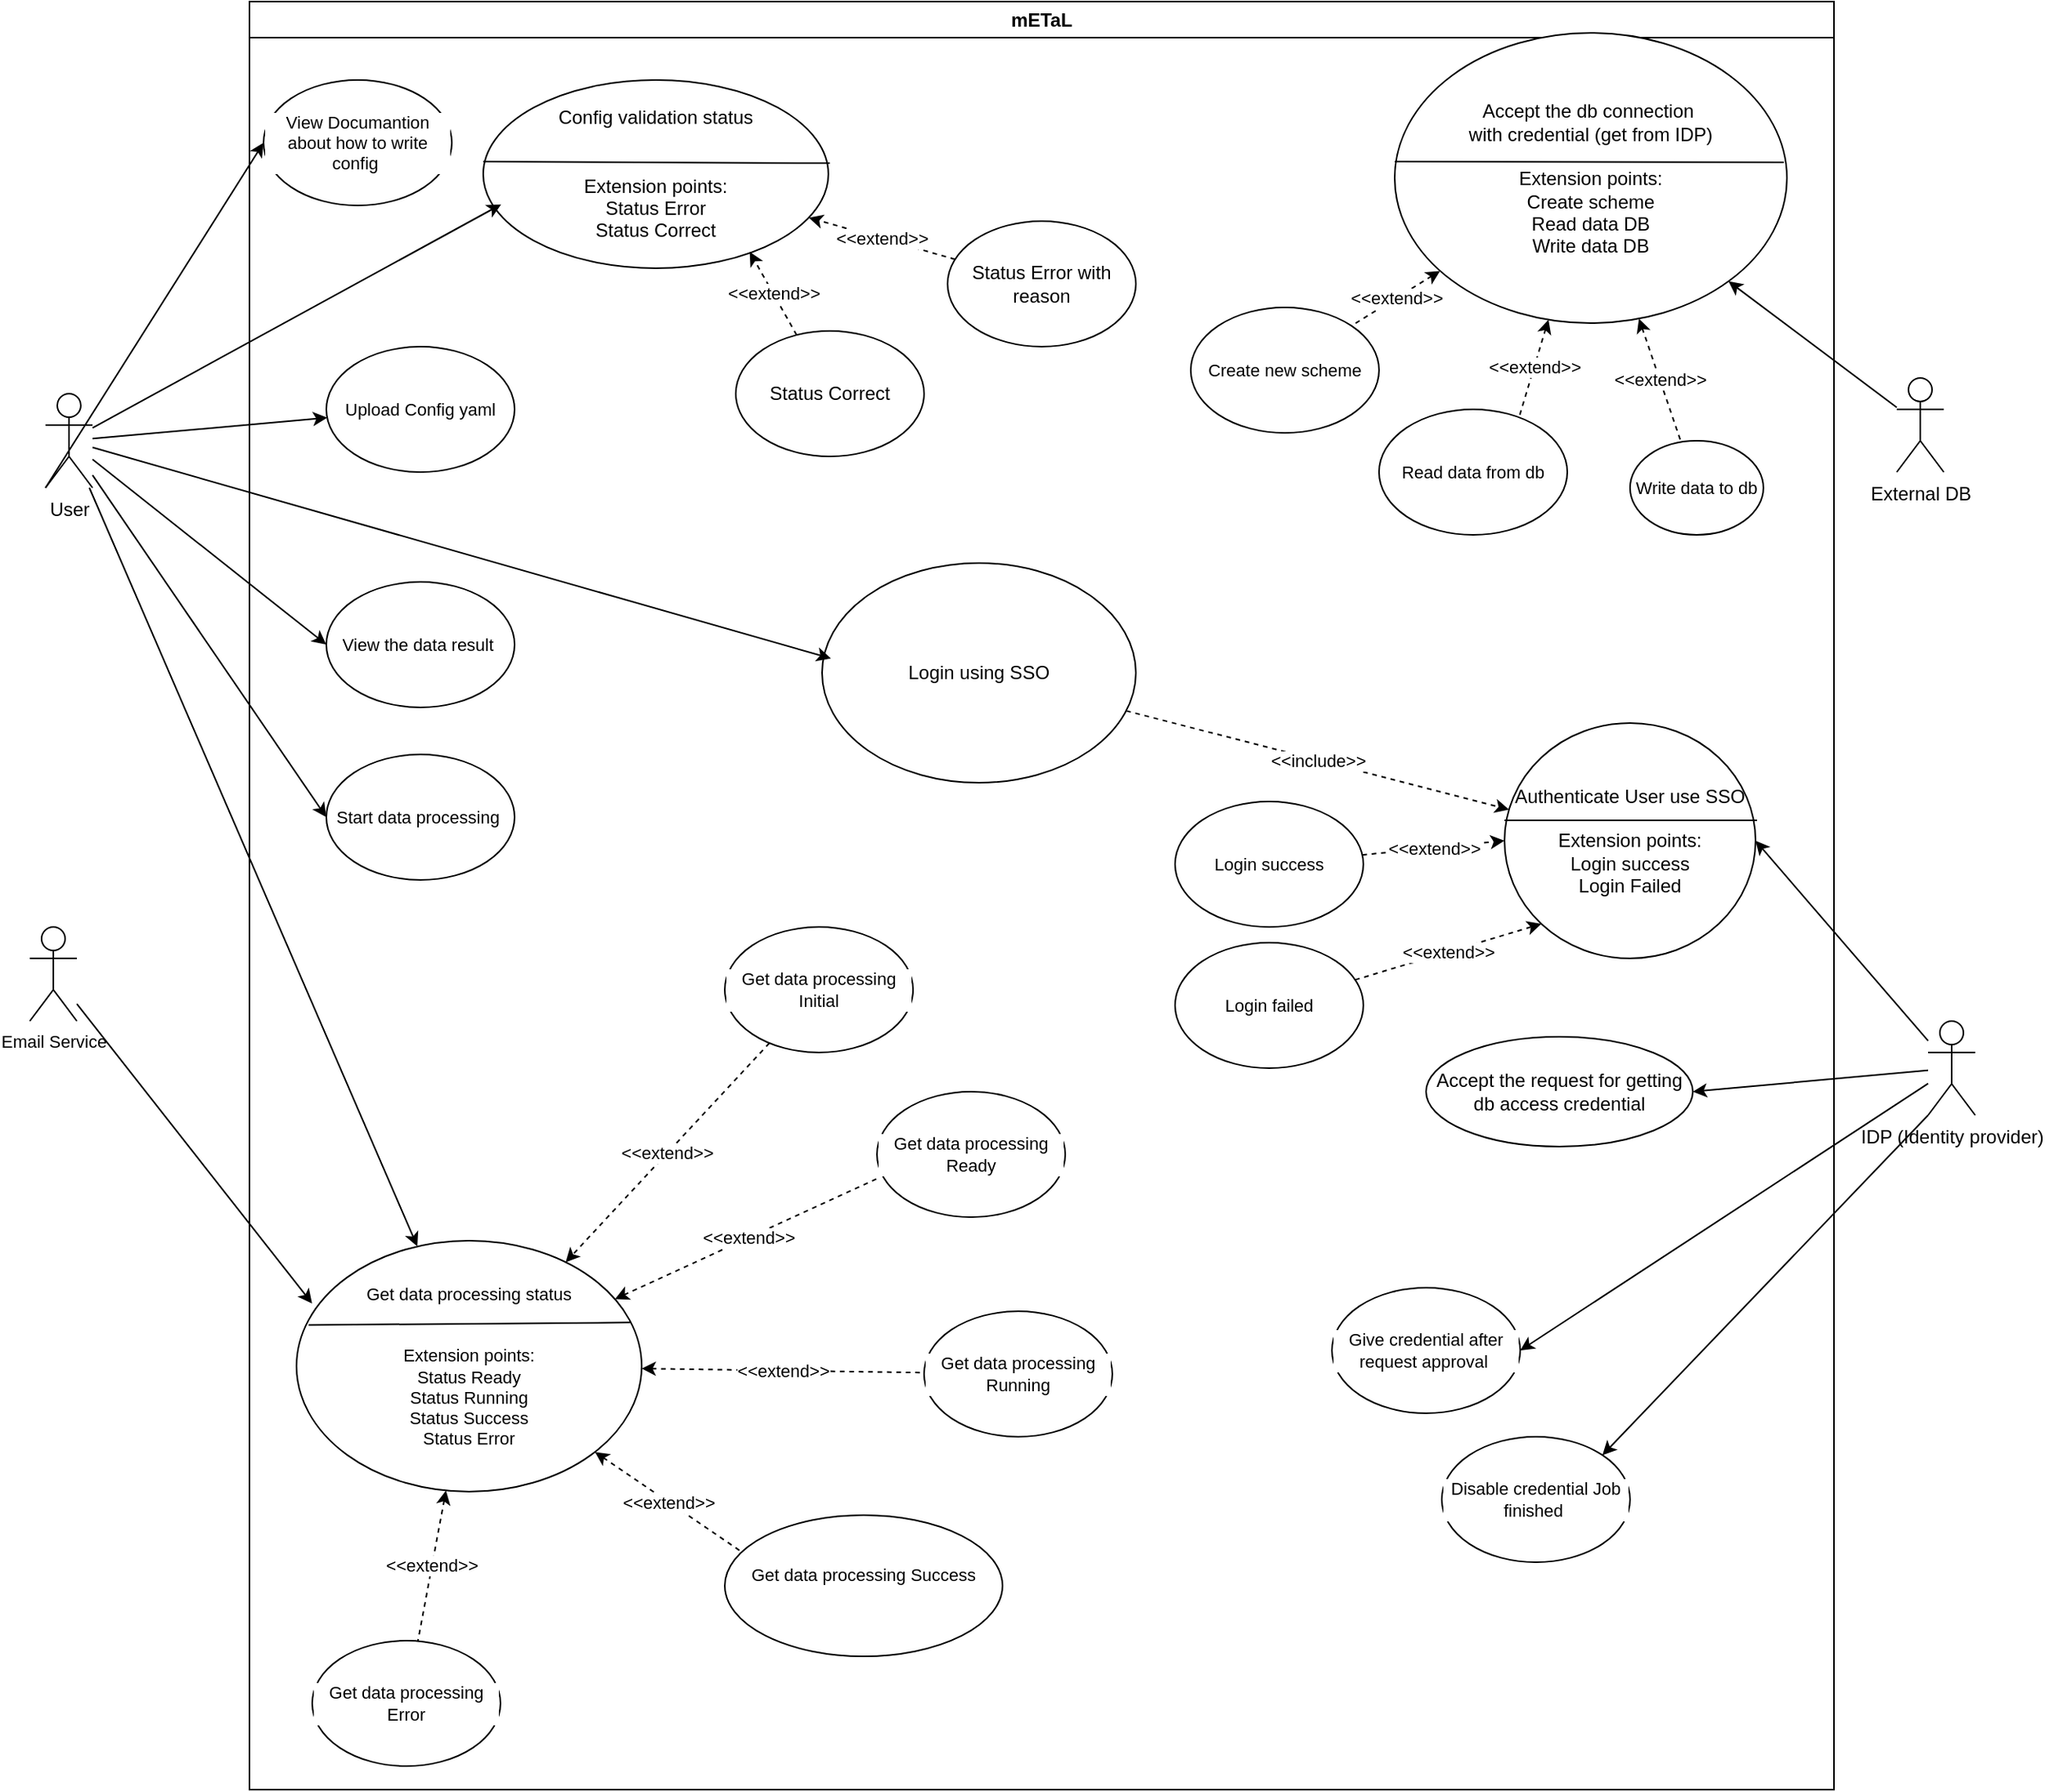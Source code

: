 <mxfile version="24.8.3">
  <diagram name="Страница — 1" id="cJqXJ5Ed3giMan2aD2f0">
    <mxGraphModel dx="3484" dy="-89" grid="1" gridSize="10" guides="1" tooltips="1" connect="1" arrows="1" fold="1" page="1" pageScale="1" pageWidth="827" pageHeight="1169" math="0" shadow="0">
      <root>
        <mxCell id="0" />
        <mxCell id="1" parent="0" />
        <mxCell id="msRSb_NCvaX822lnpC_Y-1" style="edgeStyle=none;shape=connector;rounded=0;orthogonalLoop=1;jettySize=auto;html=1;strokeColor=default;align=center;verticalAlign=middle;fontFamily=Helvetica;fontSize=11;fontColor=default;labelBackgroundColor=default;endArrow=classic;" edge="1" parent="1" source="msRSb_NCvaX822lnpC_Y-5" target="msRSb_NCvaX822lnpC_Y-7">
          <mxGeometry relative="1" as="geometry">
            <mxPoint x="-960" y="2330" as="targetPoint" />
          </mxGeometry>
        </mxCell>
        <mxCell id="msRSb_NCvaX822lnpC_Y-2" style="edgeStyle=none;shape=connector;rounded=0;orthogonalLoop=1;jettySize=auto;html=1;entryX=0;entryY=0.5;entryDx=0;entryDy=0;strokeColor=default;align=center;verticalAlign=middle;fontFamily=Helvetica;fontSize=11;fontColor=default;labelBackgroundColor=default;endArrow=classic;" edge="1" parent="1" source="msRSb_NCvaX822lnpC_Y-5" target="msRSb_NCvaX822lnpC_Y-27">
          <mxGeometry relative="1" as="geometry" />
        </mxCell>
        <mxCell id="msRSb_NCvaX822lnpC_Y-3" style="edgeStyle=none;shape=connector;rounded=0;orthogonalLoop=1;jettySize=auto;html=1;entryX=0;entryY=0.5;entryDx=0;entryDy=0;strokeColor=default;align=center;verticalAlign=middle;fontFamily=Helvetica;fontSize=11;fontColor=default;labelBackgroundColor=default;endArrow=classic;" edge="1" parent="1" source="msRSb_NCvaX822lnpC_Y-5" target="msRSb_NCvaX822lnpC_Y-17">
          <mxGeometry relative="1" as="geometry" />
        </mxCell>
        <mxCell id="msRSb_NCvaX822lnpC_Y-4" style="edgeStyle=none;shape=connector;rounded=0;orthogonalLoop=1;jettySize=auto;html=1;strokeColor=default;align=center;verticalAlign=middle;fontFamily=Helvetica;fontSize=11;fontColor=default;labelBackgroundColor=default;endArrow=classic;" edge="1" parent="1" source="msRSb_NCvaX822lnpC_Y-5" target="msRSb_NCvaX822lnpC_Y-20">
          <mxGeometry relative="1" as="geometry" />
        </mxCell>
        <mxCell id="msRSb_NCvaX822lnpC_Y-5" value="User" style="shape=umlActor;verticalLabelPosition=bottom;verticalAlign=top;html=1;" vertex="1" parent="1">
          <mxGeometry x="-1380" y="2230" width="30" height="60" as="geometry" />
        </mxCell>
        <mxCell id="msRSb_NCvaX822lnpC_Y-6" value="mETaL" style="swimlane;whiteSpace=wrap;html=1;" vertex="1" parent="1">
          <mxGeometry x="-1250" y="1980" width="1010" height="1140" as="geometry" />
        </mxCell>
        <mxCell id="msRSb_NCvaX822lnpC_Y-7" value="Upload Config yaml" style="ellipse;whiteSpace=wrap;html=1;fontFamily=Helvetica;fontSize=11;fontColor=default;labelBackgroundColor=default;" vertex="1" parent="msRSb_NCvaX822lnpC_Y-6">
          <mxGeometry x="49" y="220" width="120" height="80" as="geometry" />
        </mxCell>
        <mxCell id="msRSb_NCvaX822lnpC_Y-8" value="Disable credential Job finished&amp;nbsp;" style="ellipse;whiteSpace=wrap;html=1;fontFamily=Helvetica;fontSize=11;fontColor=default;labelBackgroundColor=default;" vertex="1" parent="msRSb_NCvaX822lnpC_Y-6">
          <mxGeometry x="760" y="915.0" width="120" height="80" as="geometry" />
        </mxCell>
        <mxCell id="msRSb_NCvaX822lnpC_Y-9" value="Authenticate User use SSO&lt;div&gt;&lt;br&gt;&lt;/div&gt;&lt;div&gt;Extension points:&lt;/div&gt;&lt;div&gt;Login success&lt;/div&gt;&lt;div&gt;Login Failed&lt;/div&gt;" style="ellipse;whiteSpace=wrap;html=1;" vertex="1" parent="msRSb_NCvaX822lnpC_Y-6">
          <mxGeometry x="800" y="460" width="160" height="150" as="geometry" />
        </mxCell>
        <mxCell id="msRSb_NCvaX822lnpC_Y-10" value="&amp;lt;&amp;lt;include&amp;gt;&amp;gt;" style="edgeStyle=none;shape=connector;rounded=0;orthogonalLoop=1;jettySize=auto;html=1;strokeColor=default;align=center;verticalAlign=middle;fontFamily=Helvetica;fontSize=11;fontColor=default;labelBackgroundColor=default;endArrow=classic;dashed=1;" edge="1" parent="msRSb_NCvaX822lnpC_Y-6" source="msRSb_NCvaX822lnpC_Y-11" target="msRSb_NCvaX822lnpC_Y-9">
          <mxGeometry relative="1" as="geometry" />
        </mxCell>
        <mxCell id="msRSb_NCvaX822lnpC_Y-11" value="Login using SSO&lt;span style=&quot;caret-color: rgba(0, 0, 0, 0); color: rgba(0, 0, 0, 0); font-family: monospace; font-size: 0px; text-align: start; white-space: nowrap;&quot;&gt;%3CmxGraphModel%3E%3Croot%3E%3CmxCell%20id%3D%220%22%2F%3E%3CmxCell%20id%3D%221%22%20parent%3D%220%22%2F%3E%3CmxCell%20id%3D%222%22%20value%3D%22User%22%20style%3D%22shape%3DumlActor%3BverticalLabelPosition%3Dbottom%3BverticalAlign%3Dtop%3Bhtml%3D1%3B%22%20vertex%3D%221%22%20parent%3D%221%22%3E%3CmxGeometry%20x%3D%22-1380%22%20y%3D%222230%22%20width%3D%2230%22%20height%3D%2260%22%20as%3D%22geometry%22%2F%3E%3C%2FmxCell%3E%3C%2Froot%3E%3C%2FmxGraphModel%3E&lt;/span&gt;" style="ellipse;whiteSpace=wrap;html=1;" vertex="1" parent="msRSb_NCvaX822lnpC_Y-6">
          <mxGeometry x="365" y="358" width="200" height="140" as="geometry" />
        </mxCell>
        <mxCell id="msRSb_NCvaX822lnpC_Y-12" value="Accept the request for getting db access credential" style="ellipse;whiteSpace=wrap;html=1;" vertex="1" parent="msRSb_NCvaX822lnpC_Y-6">
          <mxGeometry x="750" y="660" width="170" height="70" as="geometry" />
        </mxCell>
        <mxCell id="msRSb_NCvaX822lnpC_Y-13" value="&amp;lt;&amp;lt;extend&amp;gt;&amp;gt;" style="edgeStyle=none;shape=connector;rounded=0;orthogonalLoop=1;jettySize=auto;html=1;dashed=1;strokeColor=default;align=center;verticalAlign=middle;fontFamily=Helvetica;fontSize=11;fontColor=default;labelBackgroundColor=default;endArrow=none;startArrow=classic;startFill=1;endFill=0;" edge="1" parent="msRSb_NCvaX822lnpC_Y-6" source="msRSb_NCvaX822lnpC_Y-15" target="msRSb_NCvaX822lnpC_Y-29">
          <mxGeometry relative="1" as="geometry" />
        </mxCell>
        <mxCell id="msRSb_NCvaX822lnpC_Y-14" value="&amp;lt;&amp;lt;extend&amp;gt;&amp;gt;" style="rounded=0;orthogonalLoop=1;jettySize=auto;html=1;dashed=1;startArrow=classic;startFill=1;endArrow=none;endFill=0;entryX=1;entryY=0;entryDx=0;entryDy=0;" edge="1" parent="msRSb_NCvaX822lnpC_Y-6" source="msRSb_NCvaX822lnpC_Y-15" target="msRSb_NCvaX822lnpC_Y-38">
          <mxGeometry x="-0.004" relative="1" as="geometry">
            <mxPoint as="offset" />
          </mxGeometry>
        </mxCell>
        <mxCell id="msRSb_NCvaX822lnpC_Y-15" value="&lt;font style=&quot;font-size: 12px;&quot;&gt;Accept the db connection&amp;nbsp;&lt;/font&gt;&lt;div&gt;&lt;font style=&quot;font-size: 12px;&quot;&gt;with credential (get from IDP)&lt;/font&gt;&lt;div style=&quot;font-size: 12px;&quot;&gt;&lt;font style=&quot;font-size: 12px;&quot;&gt;&lt;br&gt;&lt;/font&gt;&lt;/div&gt;&lt;div style=&quot;font-size: 12px;&quot;&gt;&lt;font style=&quot;font-size: 12px;&quot;&gt;Extension points:&lt;/font&gt;&lt;/div&gt;&lt;div style=&quot;font-size: 12px;&quot;&gt;&lt;font style=&quot;font-size: 12px;&quot;&gt;Create scheme&lt;/font&gt;&lt;/div&gt;&lt;div style=&quot;font-size: 12px;&quot;&gt;&lt;font style=&quot;font-size: 12px;&quot;&gt;Read data DB&lt;/font&gt;&lt;/div&gt;&lt;div style=&quot;font-size: 12px;&quot;&gt;&lt;font style=&quot;font-size: 12px;&quot;&gt;Write data DB&lt;/font&gt;&lt;/div&gt;&lt;/div&gt;" style="ellipse;whiteSpace=wrap;html=1;fontFamily=Helvetica;fontSize=11;fontColor=default;labelBackgroundColor=default;" vertex="1" parent="msRSb_NCvaX822lnpC_Y-6">
          <mxGeometry x="730" y="20" width="250" height="185" as="geometry" />
        </mxCell>
        <mxCell id="msRSb_NCvaX822lnpC_Y-16" value="Give credential after request approval&amp;nbsp;" style="ellipse;whiteSpace=wrap;html=1;fontFamily=Helvetica;fontSize=11;fontColor=default;labelBackgroundColor=default;" vertex="1" parent="msRSb_NCvaX822lnpC_Y-6">
          <mxGeometry x="690" y="820.0" width="120" height="80" as="geometry" />
        </mxCell>
        <mxCell id="msRSb_NCvaX822lnpC_Y-17" value="View the data result&amp;nbsp;" style="ellipse;whiteSpace=wrap;html=1;fontFamily=Helvetica;fontSize=11;fontColor=default;labelBackgroundColor=default;" vertex="1" parent="msRSb_NCvaX822lnpC_Y-6">
          <mxGeometry x="49" y="370" width="120" height="80" as="geometry" />
        </mxCell>
        <mxCell id="msRSb_NCvaX822lnpC_Y-18" value="&amp;lt;&amp;lt;extend&amp;gt;&amp;gt;" style="edgeStyle=none;shape=connector;rounded=0;orthogonalLoop=1;jettySize=auto;html=1;strokeColor=default;align=center;verticalAlign=middle;fontFamily=Helvetica;fontSize=11;fontColor=default;labelBackgroundColor=default;endArrow=none;dashed=1;startArrow=classic;startFill=1;endFill=0;" edge="1" parent="msRSb_NCvaX822lnpC_Y-6" source="msRSb_NCvaX822lnpC_Y-20" target="msRSb_NCvaX822lnpC_Y-22">
          <mxGeometry relative="1" as="geometry" />
        </mxCell>
        <mxCell id="msRSb_NCvaX822lnpC_Y-19" value="&amp;lt;&amp;lt;extend&amp;gt;&amp;gt;" style="edgeStyle=none;shape=connector;rounded=0;orthogonalLoop=1;jettySize=auto;html=1;strokeColor=default;align=center;verticalAlign=middle;fontFamily=Helvetica;fontSize=11;fontColor=default;labelBackgroundColor=default;endArrow=none;dashed=1;startArrow=classic;startFill=1;endFill=0;" edge="1" parent="msRSb_NCvaX822lnpC_Y-6" source="msRSb_NCvaX822lnpC_Y-20" target="msRSb_NCvaX822lnpC_Y-21">
          <mxGeometry x="0.005" relative="1" as="geometry">
            <mxPoint as="offset" />
          </mxGeometry>
        </mxCell>
        <mxCell id="msRSb_NCvaX822lnpC_Y-20" value="Get data processing status&lt;div&gt;&lt;br&gt;&lt;/div&gt;&lt;div&gt;&lt;br&gt;&lt;/div&gt;&lt;div&gt;Extension points:&lt;br&gt;&lt;/div&gt;&lt;div&gt;Status Ready&lt;/div&gt;&lt;div&gt;Status Running&lt;/div&gt;&lt;div&gt;Status Success&lt;/div&gt;&lt;div&gt;Status Error&lt;/div&gt;" style="ellipse;whiteSpace=wrap;html=1;fontFamily=Helvetica;fontSize=11;fontColor=default;labelBackgroundColor=default;" vertex="1" parent="msRSb_NCvaX822lnpC_Y-6">
          <mxGeometry x="30" y="790" width="220" height="160" as="geometry" />
        </mxCell>
        <mxCell id="msRSb_NCvaX822lnpC_Y-21" value="Get data processing Running" style="ellipse;whiteSpace=wrap;html=1;fontFamily=Helvetica;fontSize=11;fontColor=default;labelBackgroundColor=default;" vertex="1" parent="msRSb_NCvaX822lnpC_Y-6">
          <mxGeometry x="430" y="835" width="120" height="80" as="geometry" />
        </mxCell>
        <mxCell id="msRSb_NCvaX822lnpC_Y-22" value="Get data processing Error&lt;span style=&quot;caret-color: rgba(0, 0, 0, 0); color: rgba(0, 0, 0, 0); font-family: monospace; font-size: 0px; text-align: start; white-space: nowrap; background-color: rgb(251, 251, 251);&quot;&gt;%3CmxGraphModel%3E%3Croot%3E%3CmxCell%20id%3D%220%22%2F%3E%3CmxCell%20id%3D%221%22%20parent%3D%220%22%2F%3E%3CmxCell%20id%3D%222%22%20value%3D%22Get%20data%20processing%20status%22%20style%3D%22ellipse%3BwhiteSpace%3Dwrap%3Bhtml%3D1%3BfontFamily%3DHelvetica%3BfontSize%3D11%3BfontColor%3Ddefault%3BlabelBackgroundColor%3Ddefault%3B%22%20vertex%3D%221%22%20parent%3D%221%22%3E%3CmxGeometry%20x%3D%22-1210%22%20y%3D%222620%22%20width%3D%22120%22%20height%3D%2280%22%20as%3D%22geometry%22%2F%3E%3C%2FmxCell%3E%3C%2Froot%3E%3C%2FmxGraphModel%3E&lt;/span&gt;" style="ellipse;whiteSpace=wrap;html=1;fontFamily=Helvetica;fontSize=11;fontColor=default;labelBackgroundColor=default;" vertex="1" parent="msRSb_NCvaX822lnpC_Y-6">
          <mxGeometry x="40" y="1045" width="120" height="80" as="geometry" />
        </mxCell>
        <mxCell id="msRSb_NCvaX822lnpC_Y-23" value="Get data processing Ready" style="ellipse;whiteSpace=wrap;html=1;fontFamily=Helvetica;fontSize=11;fontColor=default;labelBackgroundColor=default;" vertex="1" parent="msRSb_NCvaX822lnpC_Y-6">
          <mxGeometry x="400" y="695" width="120" height="80" as="geometry" />
        </mxCell>
        <mxCell id="msRSb_NCvaX822lnpC_Y-24" value="Get data processing Success&lt;div&gt;&lt;span style=&quot;caret-color: rgba(0, 0, 0, 0); color: rgba(0, 0, 0, 0); font-family: monospace; font-size: 0px; text-align: start; white-space: nowrap; background-color: rgb(251, 251, 251);&quot;&gt;%3CmxGraphModel%3E%3Croot%3E%3CmxCell%20id%3D%220%22%2F%3E%3CmxCell%20id%3D%221%22%20parent%3D%220%22%2F%3E%3CmxCell%20id%3D%222%22%20value%3D%22Get%20data%20processing%20status%22%20style%3D%22ellipse%3BwhiteSpace%3Dwrap%3Bhtml%3D1%3BfontFamily%3DHelvetica%3BfontSize%3D11%3BfontColor%3Ddefault%3BlabelBackgroundColor%3Ddefault%3B%22%20vertex%3D%221%22%20parent%3D%221%22%3E%3CmxGeometry%20x%3D%22-1210%22%20y%3D%222620%22%20width%3D%22120%22%20height%3D%2280%22%20as%3D%22geometry%22%2F%3E%3C%2FmxCell%3E%3C%2Froot%3E%3C%2FmxGraphModel%3E&lt;/span&gt;&lt;/div&gt;" style="ellipse;whiteSpace=wrap;html=1;fontFamily=Helvetica;fontSize=11;fontColor=default;labelBackgroundColor=default;" vertex="1" parent="msRSb_NCvaX822lnpC_Y-6">
          <mxGeometry x="303" y="965" width="177" height="90" as="geometry" />
        </mxCell>
        <mxCell id="msRSb_NCvaX822lnpC_Y-25" value="&amp;lt;&amp;lt;extend&amp;gt;&amp;gt;" style="edgeStyle=none;shape=connector;rounded=0;orthogonalLoop=1;jettySize=auto;html=1;entryX=0.066;entryY=0.267;entryDx=0;entryDy=0;entryPerimeter=0;strokeColor=default;align=center;verticalAlign=middle;fontFamily=Helvetica;fontSize=11;fontColor=default;labelBackgroundColor=default;endArrow=none;dashed=1;startArrow=classic;startFill=1;endFill=0;" edge="1" parent="msRSb_NCvaX822lnpC_Y-6" source="msRSb_NCvaX822lnpC_Y-20" target="msRSb_NCvaX822lnpC_Y-24">
          <mxGeometry relative="1" as="geometry" />
        </mxCell>
        <mxCell id="msRSb_NCvaX822lnpC_Y-26" value="&amp;lt;&amp;lt;extend&amp;gt;&amp;gt;" style="edgeStyle=none;shape=connector;rounded=0;orthogonalLoop=1;jettySize=auto;html=1;entryX=0.018;entryY=0.681;entryDx=0;entryDy=0;entryPerimeter=0;strokeColor=default;align=center;verticalAlign=middle;fontFamily=Helvetica;fontSize=11;fontColor=default;labelBackgroundColor=default;endArrow=none;dashed=1;startArrow=classic;startFill=1;endFill=0;" edge="1" parent="msRSb_NCvaX822lnpC_Y-6" source="msRSb_NCvaX822lnpC_Y-20" target="msRSb_NCvaX822lnpC_Y-23">
          <mxGeometry x="0.003" relative="1" as="geometry">
            <mxPoint as="offset" />
          </mxGeometry>
        </mxCell>
        <mxCell id="msRSb_NCvaX822lnpC_Y-27" value="Start data processing&amp;nbsp;" style="ellipse;whiteSpace=wrap;html=1;fontFamily=Helvetica;fontSize=11;fontColor=default;labelBackgroundColor=default;" vertex="1" parent="msRSb_NCvaX822lnpC_Y-6">
          <mxGeometry x="49" y="480" width="120" height="80" as="geometry" />
        </mxCell>
        <mxCell id="msRSb_NCvaX822lnpC_Y-28" value="Read data from db" style="ellipse;whiteSpace=wrap;html=1;fontFamily=Helvetica;fontSize=11;fontColor=default;labelBackgroundColor=default;" vertex="1" parent="msRSb_NCvaX822lnpC_Y-6">
          <mxGeometry x="720" y="260" width="120" height="80" as="geometry" />
        </mxCell>
        <mxCell id="msRSb_NCvaX822lnpC_Y-29" value="Write data to db" style="ellipse;whiteSpace=wrap;html=1;fontFamily=Helvetica;fontSize=11;fontColor=default;labelBackgroundColor=default;" vertex="1" parent="msRSb_NCvaX822lnpC_Y-6">
          <mxGeometry x="880" y="280" width="85" height="60" as="geometry" />
        </mxCell>
        <mxCell id="msRSb_NCvaX822lnpC_Y-30" value="&amp;lt;&amp;lt;extend&amp;gt;&amp;gt;" style="edgeStyle=none;shape=connector;rounded=0;orthogonalLoop=1;jettySize=auto;html=1;entryX=0.748;entryY=0.043;entryDx=0;entryDy=0;entryPerimeter=0;dashed=1;strokeColor=default;align=center;verticalAlign=middle;fontFamily=Helvetica;fontSize=11;fontColor=default;labelBackgroundColor=default;endArrow=none;startArrow=classic;startFill=1;endFill=0;" edge="1" parent="msRSb_NCvaX822lnpC_Y-6" source="msRSb_NCvaX822lnpC_Y-15" target="msRSb_NCvaX822lnpC_Y-28">
          <mxGeometry relative="1" as="geometry" />
        </mxCell>
        <mxCell id="msRSb_NCvaX822lnpC_Y-31" value="Config validation status&lt;div&gt;&lt;span style=&quot;caret-color: rgba(0, 0, 0, 0); color: rgba(0, 0, 0, 0); font-family: monospace; font-size: 0px; text-align: start; white-space: nowrap;&quot;&gt;%3CmxGraphModel%3E%3Croot%3E%3CmxCell%20id%3D%220%22%2F%3E%3CmxCell%20id%3D%221%22%20parent%3D%220%22%2F%3E%3CmxCell%20id%3D%222%22%20value%3D%22%22%20style%3D%22endArrow%3Dnone%3Bhtml%3D1%3Brounded%3D0%3BexitX%3D0.035%3BexitY%3D0.336%3BexitDx%3D0%3BexitDy%3D0%3BentryX%3D0.967%3BentryY%3D0.326%3BentryDx%3D0%3BentryDy%3D0%3BexitPerimeter%3D0%3BentryPerimeter%3D0%3B%22%20edge%3D%221%22%20parent%3D%221%22%3E%3CmxGeometry%20width%3D%2250%22%20height%3D%2250%22%20relative%3D%221%22%20as%3D%22geometry%22%3E%3CmxPoint%20x%3D%22-1192%22%20y%3D%222619%22%20as%3D%22sourcePoint%22%2F%3E%3CmxPoint%20x%3D%22-987%22%20y%3D%222617%22%20as%3D%22targetPoint%22%2F%3E%3C%2FmxGeometry%3E%3C%2FmxCell%3E%3C%2Froot%3E%3C%2FmxGraphModel%3E&lt;/span&gt;&lt;br&gt;&lt;/div&gt;&lt;div&gt;&lt;span style=&quot;caret-color: rgba(0, 0, 0, 0); color: rgba(0, 0, 0, 0); font-family: monospace; font-size: 0px; text-align: start; white-space: nowrap;&quot;&gt;&lt;br&gt;&lt;/span&gt;&lt;/div&gt;&lt;div&gt;Extension points:&lt;/div&gt;&lt;div&gt;Status Error&lt;/div&gt;&lt;div&gt;Status Correct&lt;/div&gt;" style="ellipse;whiteSpace=wrap;html=1;" vertex="1" parent="msRSb_NCvaX822lnpC_Y-6">
          <mxGeometry x="149" y="50" width="220" height="120" as="geometry" />
        </mxCell>
        <mxCell id="msRSb_NCvaX822lnpC_Y-32" value="" style="endArrow=none;html=1;rounded=0;exitX=0.035;exitY=0.336;exitDx=0;exitDy=0;entryX=0.967;entryY=0.326;entryDx=0;entryDy=0;exitPerimeter=0;entryPerimeter=0;" edge="1" parent="msRSb_NCvaX822lnpC_Y-6" source="msRSb_NCvaX822lnpC_Y-20" target="msRSb_NCvaX822lnpC_Y-20">
          <mxGeometry width="50" height="50" relative="1" as="geometry">
            <mxPoint x="300" y="795" as="sourcePoint" />
            <mxPoint x="350" y="745" as="targetPoint" />
          </mxGeometry>
        </mxCell>
        <mxCell id="msRSb_NCvaX822lnpC_Y-33" value="Status Correct" style="ellipse;whiteSpace=wrap;html=1;" vertex="1" parent="msRSb_NCvaX822lnpC_Y-6">
          <mxGeometry x="310" y="210" width="120" height="80" as="geometry" />
        </mxCell>
        <mxCell id="msRSb_NCvaX822lnpC_Y-34" value="&lt;span style=&quot;caret-color: rgb(0, 0, 0); color: rgb(0, 0, 0); font-family: Helvetica; font-size: 11px; font-style: normal; font-variant-caps: normal; font-weight: 400; letter-spacing: normal; orphans: auto; text-align: center; text-indent: 0px; text-transform: none; white-space: nowrap; widows: auto; word-spacing: 0px; -webkit-text-stroke-width: 0px; background-color: rgb(255, 255, 255); text-decoration: none; display: inline !important; float: none;&quot;&gt;&amp;lt;&amp;lt;extend&amp;gt;&amp;gt;&lt;/span&gt;" style="edgeStyle=none;shape=connector;rounded=0;orthogonalLoop=1;jettySize=auto;html=1;strokeColor=default;align=center;verticalAlign=middle;fontFamily=Helvetica;fontSize=11;fontColor=default;labelBackgroundColor=default;endArrow=classic;dashed=1;" edge="1" parent="msRSb_NCvaX822lnpC_Y-6" source="msRSb_NCvaX822lnpC_Y-35" target="msRSb_NCvaX822lnpC_Y-31">
          <mxGeometry relative="1" as="geometry" />
        </mxCell>
        <mxCell id="msRSb_NCvaX822lnpC_Y-35" value="Status Error with reason" style="ellipse;whiteSpace=wrap;html=1;" vertex="1" parent="msRSb_NCvaX822lnpC_Y-6">
          <mxGeometry x="445" y="140" width="120" height="80" as="geometry" />
        </mxCell>
        <mxCell id="msRSb_NCvaX822lnpC_Y-36" value="&lt;span style=&quot;caret-color: rgb(0, 0, 0); color: rgb(0, 0, 0); font-family: Helvetica; font-size: 11px; font-style: normal; font-variant-caps: normal; font-weight: 400; letter-spacing: normal; orphans: auto; text-align: center; text-indent: 0px; text-transform: none; white-space: nowrap; widows: auto; word-spacing: 0px; -webkit-text-stroke-width: 0px; background-color: rgb(255, 255, 255); text-decoration: none; display: inline !important; float: none;&quot;&gt;&amp;lt;&amp;lt;extend&amp;gt;&amp;gt;&lt;/span&gt;" style="rounded=0;orthogonalLoop=1;jettySize=auto;html=1;entryX=0.772;entryY=0.913;entryDx=0;entryDy=0;entryPerimeter=0;dashed=1;" edge="1" parent="msRSb_NCvaX822lnpC_Y-6" source="msRSb_NCvaX822lnpC_Y-33" target="msRSb_NCvaX822lnpC_Y-31">
          <mxGeometry relative="1" as="geometry" />
        </mxCell>
        <mxCell id="msRSb_NCvaX822lnpC_Y-37" value="" style="ellipse;whiteSpace=wrap;html=1;align=center;aspect=fixed;fillColor=none;strokeColor=none;resizable=0;perimeter=centerPerimeter;rotatable=0;allowArrows=0;points=[];outlineConnect=1;" vertex="1" parent="msRSb_NCvaX822lnpC_Y-6">
          <mxGeometry x="310" y="965" width="10" height="10" as="geometry" />
        </mxCell>
        <mxCell id="msRSb_NCvaX822lnpC_Y-38" value="Create new scheme" style="ellipse;whiteSpace=wrap;html=1;fontFamily=Helvetica;fontSize=11;fontColor=default;labelBackgroundColor=default;" vertex="1" parent="msRSb_NCvaX822lnpC_Y-6">
          <mxGeometry x="600" y="195" width="120" height="80" as="geometry" />
        </mxCell>
        <mxCell id="msRSb_NCvaX822lnpC_Y-39" value="View Documantion about how to write config&amp;nbsp;" style="ellipse;whiteSpace=wrap;html=1;fontFamily=Helvetica;fontSize=11;fontColor=default;labelBackgroundColor=default;" vertex="1" parent="msRSb_NCvaX822lnpC_Y-6">
          <mxGeometry x="9" y="50" width="120" height="80" as="geometry" />
        </mxCell>
        <mxCell id="msRSb_NCvaX822lnpC_Y-40" value="&lt;span style=&quot;caret-color: rgb(0, 0, 0); color: rgb(0, 0, 0); font-family: Helvetica; font-size: 11px; font-style: normal; font-variant-caps: normal; font-weight: 400; letter-spacing: normal; orphans: auto; text-align: center; text-indent: 0px; text-transform: none; white-space: nowrap; widows: auto; word-spacing: 0px; -webkit-text-stroke-width: 0px; background-color: rgb(255, 255, 255); text-decoration: none; display: inline !important; float: none;&quot;&gt;&amp;lt;&amp;lt;extend&amp;gt;&amp;gt;&lt;/span&gt;" style="edgeStyle=none;shape=connector;rounded=0;orthogonalLoop=1;jettySize=auto;html=1;entryX=0;entryY=0.5;entryDx=0;entryDy=0;strokeColor=default;align=center;verticalAlign=middle;fontFamily=Helvetica;fontSize=11;fontColor=default;labelBackgroundColor=default;endArrow=classic;dashed=1;" edge="1" parent="msRSb_NCvaX822lnpC_Y-6" source="msRSb_NCvaX822lnpC_Y-41" target="msRSb_NCvaX822lnpC_Y-9">
          <mxGeometry x="0.002" relative="1" as="geometry">
            <mxPoint as="offset" />
          </mxGeometry>
        </mxCell>
        <mxCell id="msRSb_NCvaX822lnpC_Y-41" value="Login success" style="ellipse;whiteSpace=wrap;html=1;fontFamily=Helvetica;fontSize=11;fontColor=default;labelBackgroundColor=default;" vertex="1" parent="msRSb_NCvaX822lnpC_Y-6">
          <mxGeometry x="590" y="510" width="120" height="80" as="geometry" />
        </mxCell>
        <mxCell id="msRSb_NCvaX822lnpC_Y-42" value="&lt;span style=&quot;caret-color: rgb(0, 0, 0); color: rgb(0, 0, 0); font-family: Helvetica; font-size: 11px; font-style: normal; font-variant-caps: normal; font-weight: 400; letter-spacing: normal; orphans: auto; text-align: center; text-indent: 0px; text-transform: none; white-space: nowrap; widows: auto; word-spacing: 0px; -webkit-text-stroke-width: 0px; background-color: rgb(255, 255, 255); text-decoration: none; display: inline !important; float: none;&quot;&gt;&amp;lt;&amp;lt;extend&amp;gt;&amp;gt;&lt;/span&gt;" style="edgeStyle=none;shape=connector;rounded=0;orthogonalLoop=1;jettySize=auto;html=1;entryX=0;entryY=1;entryDx=0;entryDy=0;strokeColor=default;align=center;verticalAlign=middle;fontFamily=Helvetica;fontSize=11;fontColor=default;labelBackgroundColor=default;endArrow=classic;dashed=1;" edge="1" parent="msRSb_NCvaX822lnpC_Y-6" source="msRSb_NCvaX822lnpC_Y-43" target="msRSb_NCvaX822lnpC_Y-9">
          <mxGeometry relative="1" as="geometry" />
        </mxCell>
        <mxCell id="msRSb_NCvaX822lnpC_Y-43" value="Login failed" style="ellipse;whiteSpace=wrap;html=1;fontFamily=Helvetica;fontSize=11;fontColor=default;labelBackgroundColor=default;" vertex="1" parent="msRSb_NCvaX822lnpC_Y-6">
          <mxGeometry x="590" y="600" width="120" height="80" as="geometry" />
        </mxCell>
        <mxCell id="msRSb_NCvaX822lnpC_Y-44" value="" style="endArrow=none;html=1;rounded=0;exitX=0.035;exitY=0.336;exitDx=0;exitDy=0;entryX=1.004;entryY=0.442;entryDx=0;entryDy=0;exitPerimeter=0;entryPerimeter=0;" edge="1" parent="msRSb_NCvaX822lnpC_Y-6" target="msRSb_NCvaX822lnpC_Y-31">
          <mxGeometry width="50" height="50" relative="1" as="geometry">
            <mxPoint x="149" y="102" as="sourcePoint" />
            <mxPoint x="354" y="100" as="targetPoint" />
          </mxGeometry>
        </mxCell>
        <mxCell id="msRSb_NCvaX822lnpC_Y-45" value="" style="endArrow=none;html=1;rounded=0;exitX=0.035;exitY=0.336;exitDx=0;exitDy=0;exitPerimeter=0;entryX=1.006;entryY=0.413;entryDx=0;entryDy=0;entryPerimeter=0;" edge="1" parent="msRSb_NCvaX822lnpC_Y-6" target="msRSb_NCvaX822lnpC_Y-9">
          <mxGeometry width="50" height="50" relative="1" as="geometry">
            <mxPoint x="800" y="522" as="sourcePoint" />
            <mxPoint x="940" y="522" as="targetPoint" />
          </mxGeometry>
        </mxCell>
        <mxCell id="msRSb_NCvaX822lnpC_Y-46" value="" style="endArrow=none;html=1;rounded=0;exitX=0.035;exitY=0.336;exitDx=0;exitDy=0;entryX=0.992;entryY=0.446;entryDx=0;entryDy=0;exitPerimeter=0;entryPerimeter=0;" edge="1" parent="msRSb_NCvaX822lnpC_Y-6" target="msRSb_NCvaX822lnpC_Y-15">
          <mxGeometry width="50" height="50" relative="1" as="geometry">
            <mxPoint x="730" y="102" as="sourcePoint" />
            <mxPoint x="935" y="100" as="targetPoint" />
          </mxGeometry>
        </mxCell>
        <mxCell id="msRSb_NCvaX822lnpC_Y-47" value="&lt;span style=&quot;caret-color: rgb(0, 0, 0); color: rgb(0, 0, 0); font-family: Helvetica; font-size: 11px; font-style: normal; font-variant-caps: normal; font-weight: 400; letter-spacing: normal; orphans: auto; text-align: center; text-indent: 0px; text-transform: none; white-space: nowrap; widows: auto; word-spacing: 0px; -webkit-text-stroke-width: 0px; background-color: rgb(255, 255, 255); text-decoration: none; display: inline !important; float: none;&quot;&gt;&amp;lt;&amp;lt;extend&amp;gt;&amp;gt;&lt;/span&gt;" style="edgeStyle=none;shape=connector;rounded=0;orthogonalLoop=1;jettySize=auto;html=1;strokeColor=default;align=center;verticalAlign=middle;fontFamily=Helvetica;fontSize=11;fontColor=default;labelBackgroundColor=default;endArrow=classic;dashed=1;" edge="1" parent="msRSb_NCvaX822lnpC_Y-6" source="msRSb_NCvaX822lnpC_Y-48" target="msRSb_NCvaX822lnpC_Y-20">
          <mxGeometry relative="1" as="geometry" />
        </mxCell>
        <mxCell id="msRSb_NCvaX822lnpC_Y-48" value="Get data processing Initial" style="ellipse;whiteSpace=wrap;html=1;fontFamily=Helvetica;fontSize=11;fontColor=default;labelBackgroundColor=default;" vertex="1" parent="msRSb_NCvaX822lnpC_Y-6">
          <mxGeometry x="303" y="590" width="120" height="80" as="geometry" />
        </mxCell>
        <mxCell id="msRSb_NCvaX822lnpC_Y-49" style="edgeStyle=none;shape=connector;rounded=0;orthogonalLoop=1;jettySize=auto;html=1;entryX=1;entryY=0.5;entryDx=0;entryDy=0;strokeColor=default;align=center;verticalAlign=middle;fontFamily=Helvetica;fontSize=11;fontColor=default;labelBackgroundColor=default;endArrow=classic;" edge="1" parent="1" source="msRSb_NCvaX822lnpC_Y-57" target="msRSb_NCvaX822lnpC_Y-9">
          <mxGeometry relative="1" as="geometry" />
        </mxCell>
        <mxCell id="msRSb_NCvaX822lnpC_Y-50" style="edgeStyle=none;shape=connector;rounded=0;orthogonalLoop=1;jettySize=auto;html=1;entryX=1;entryY=0.5;entryDx=0;entryDy=0;strokeColor=default;align=center;verticalAlign=middle;fontFamily=Helvetica;fontSize=11;fontColor=default;labelBackgroundColor=default;endArrow=classic;" edge="1" parent="1" source="msRSb_NCvaX822lnpC_Y-57" target="msRSb_NCvaX822lnpC_Y-12">
          <mxGeometry relative="1" as="geometry" />
        </mxCell>
        <mxCell id="msRSb_NCvaX822lnpC_Y-51" style="edgeStyle=none;shape=connector;rounded=0;orthogonalLoop=1;jettySize=auto;html=1;strokeColor=default;align=center;verticalAlign=middle;fontFamily=Helvetica;fontSize=11;fontColor=default;labelBackgroundColor=default;endArrow=classic;entryX=1;entryY=0.5;entryDx=0;entryDy=0;" edge="1" parent="1" source="msRSb_NCvaX822lnpC_Y-57" target="msRSb_NCvaX822lnpC_Y-16">
          <mxGeometry relative="1" as="geometry">
            <mxPoint x="-1190" y="2680.0" as="targetPoint" />
          </mxGeometry>
        </mxCell>
        <mxCell id="msRSb_NCvaX822lnpC_Y-52" value="External DB" style="shape=umlActor;verticalLabelPosition=bottom;verticalAlign=top;html=1;" vertex="1" parent="1">
          <mxGeometry x="-200" y="2220" width="30" height="60" as="geometry" />
        </mxCell>
        <mxCell id="msRSb_NCvaX822lnpC_Y-53" style="edgeStyle=none;shape=connector;rounded=0;orthogonalLoop=1;jettySize=auto;html=1;strokeColor=default;align=center;verticalAlign=middle;fontFamily=Helvetica;fontSize=11;fontColor=default;labelBackgroundColor=default;endArrow=classic;" edge="1" parent="1" source="msRSb_NCvaX822lnpC_Y-52" target="msRSb_NCvaX822lnpC_Y-15">
          <mxGeometry relative="1" as="geometry" />
        </mxCell>
        <mxCell id="msRSb_NCvaX822lnpC_Y-54" style="rounded=0;orthogonalLoop=1;jettySize=auto;html=1;entryX=0.028;entryY=0.434;entryDx=0;entryDy=0;entryPerimeter=0;" edge="1" parent="1" source="msRSb_NCvaX822lnpC_Y-5" target="msRSb_NCvaX822lnpC_Y-11">
          <mxGeometry relative="1" as="geometry" />
        </mxCell>
        <mxCell id="msRSb_NCvaX822lnpC_Y-55" value="Email Service" style="shape=umlActor;verticalLabelPosition=bottom;verticalAlign=top;html=1;outlineConnect=0;fontFamily=Helvetica;fontSize=11;fontColor=default;labelBackgroundColor=default;" vertex="1" parent="1">
          <mxGeometry x="-1390" y="2570" width="30" height="60" as="geometry" />
        </mxCell>
        <mxCell id="msRSb_NCvaX822lnpC_Y-56" style="edgeStyle=none;shape=connector;rounded=0;orthogonalLoop=1;jettySize=auto;html=1;entryX=0.045;entryY=0.25;entryDx=0;entryDy=0;entryPerimeter=0;strokeColor=default;align=center;verticalAlign=middle;fontFamily=Helvetica;fontSize=11;fontColor=default;labelBackgroundColor=default;endArrow=classic;" edge="1" parent="1" source="msRSb_NCvaX822lnpC_Y-55" target="msRSb_NCvaX822lnpC_Y-20">
          <mxGeometry relative="1" as="geometry" />
        </mxCell>
        <mxCell id="msRSb_NCvaX822lnpC_Y-57" value="IDP (Identity provider)" style="shape=umlActor;verticalLabelPosition=bottom;verticalAlign=top;html=1;" vertex="1" parent="1">
          <mxGeometry x="-180" y="2630" width="30" height="60" as="geometry" />
        </mxCell>
        <mxCell id="msRSb_NCvaX822lnpC_Y-58" style="edgeStyle=none;shape=connector;rounded=0;orthogonalLoop=1;jettySize=auto;html=1;strokeColor=default;align=center;verticalAlign=middle;fontFamily=Helvetica;fontSize=11;fontColor=default;labelBackgroundColor=default;endArrow=classic;entryX=1;entryY=0;entryDx=0;entryDy=0;exitX=0;exitY=1;exitDx=0;exitDy=0;exitPerimeter=0;" edge="1" parent="1" source="msRSb_NCvaX822lnpC_Y-57" target="msRSb_NCvaX822lnpC_Y-8">
          <mxGeometry relative="1" as="geometry">
            <mxPoint x="-375" y="2695" as="targetPoint" />
            <mxPoint x="-190" y="2630" as="sourcePoint" />
          </mxGeometry>
        </mxCell>
        <mxCell id="msRSb_NCvaX822lnpC_Y-59" style="edgeStyle=none;shape=connector;rounded=0;orthogonalLoop=1;jettySize=auto;html=1;entryX=0.052;entryY=0.661;entryDx=0;entryDy=0;entryPerimeter=0;strokeColor=default;align=center;verticalAlign=middle;fontFamily=Helvetica;fontSize=11;fontColor=default;labelBackgroundColor=default;endArrow=classic;" edge="1" parent="1" source="msRSb_NCvaX822lnpC_Y-5" target="msRSb_NCvaX822lnpC_Y-31">
          <mxGeometry relative="1" as="geometry" />
        </mxCell>
        <mxCell id="msRSb_NCvaX822lnpC_Y-60" style="edgeStyle=none;shape=connector;rounded=0;orthogonalLoop=1;jettySize=auto;html=1;strokeColor=default;align=center;verticalAlign=middle;fontFamily=Helvetica;fontSize=11;fontColor=default;labelBackgroundColor=default;endArrow=classic;exitX=0;exitY=1;exitDx=0;exitDy=0;exitPerimeter=0;entryX=0;entryY=0.5;entryDx=0;entryDy=0;" edge="1" parent="1" source="msRSb_NCvaX822lnpC_Y-5" target="msRSb_NCvaX822lnpC_Y-39">
          <mxGeometry relative="1" as="geometry">
            <mxPoint x="-1360" y="2320" as="sourcePoint" />
            <mxPoint x="-1136" y="2593" as="targetPoint" />
          </mxGeometry>
        </mxCell>
      </root>
    </mxGraphModel>
  </diagram>
</mxfile>
